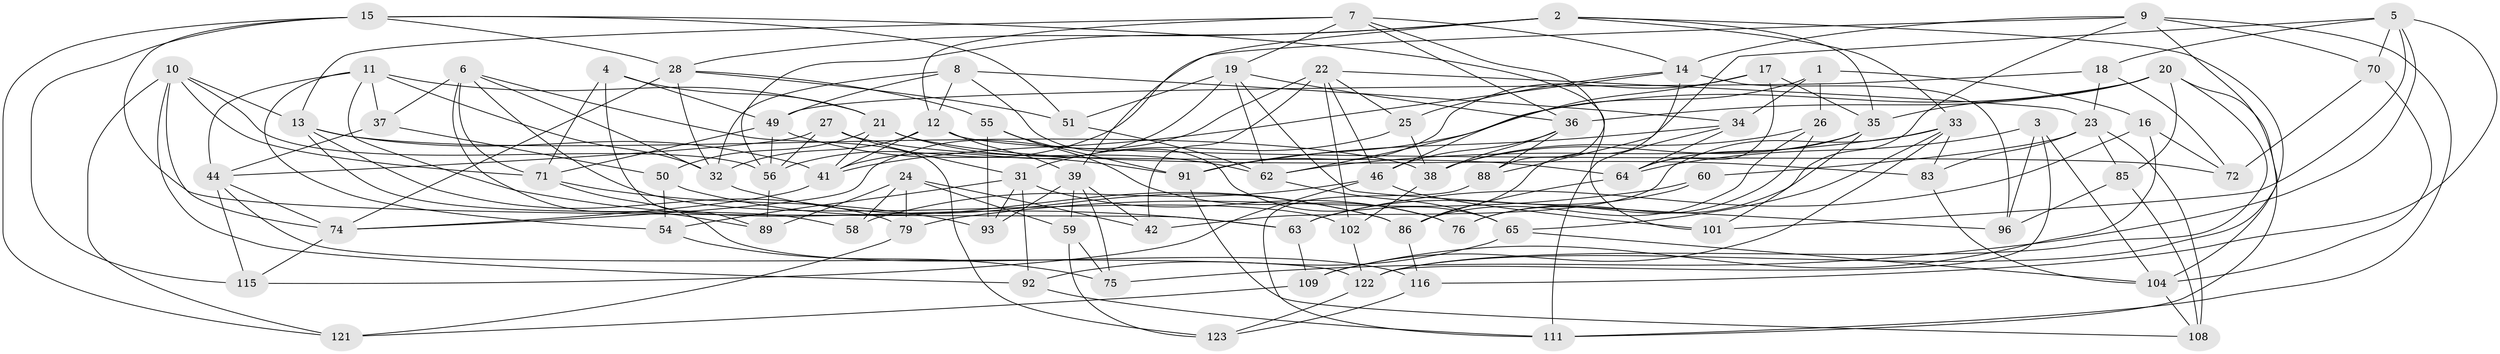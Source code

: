// Generated by graph-tools (version 1.1) at 2025/24/03/03/25 07:24:26]
// undirected, 81 vertices, 201 edges
graph export_dot {
graph [start="1"]
  node [color=gray90,style=filled];
  1;
  2 [super="+95"];
  3;
  4;
  5 [super="+48"];
  6 [super="+112"];
  7 [super="+66"];
  8 [super="+29"];
  9 [super="+47"];
  10 [super="+77"];
  11 [super="+105"];
  12 [super="+30"];
  13 [super="+84"];
  14 [super="+107"];
  15 [super="+98"];
  16;
  17;
  18;
  19 [super="+43"];
  20 [super="+45"];
  21 [super="+87"];
  22 [super="+100"];
  23 [super="+53"];
  24 [super="+82"];
  25;
  26;
  27;
  28 [super="+90"];
  31 [super="+99"];
  32 [super="+81"];
  33 [super="+73"];
  34 [super="+67"];
  35 [super="+40"];
  36 [super="+52"];
  37;
  38 [super="+69"];
  39 [super="+119"];
  41 [super="+61"];
  42;
  44 [super="+78"];
  46 [super="+94"];
  49 [super="+103"];
  50;
  51;
  54;
  55;
  56 [super="+57"];
  58;
  59;
  60;
  62 [super="+117"];
  63 [super="+106"];
  64 [super="+68"];
  65 [super="+113"];
  70;
  71 [super="+80"];
  72;
  74 [super="+118"];
  75;
  76;
  79;
  83;
  85;
  86 [super="+110"];
  88;
  89;
  91 [super="+97"];
  92;
  93;
  96;
  101;
  102;
  104 [super="+114"];
  108;
  109;
  111 [super="+120"];
  115;
  116;
  121;
  122 [super="+124"];
  123;
  1 -- 62;
  1 -- 26;
  1 -- 16;
  1 -- 34;
  2 -- 39;
  2 -- 104;
  2 -- 33;
  2 -- 35;
  2 -- 28;
  2 -- 56;
  3 -- 96;
  3 -- 122;
  3 -- 64;
  3 -- 104;
  4 -- 89;
  4 -- 49;
  4 -- 21;
  4 -- 71;
  5 -- 88;
  5 -- 70;
  5 -- 75;
  5 -- 18;
  5 -- 101;
  5 -- 116;
  6 -- 71;
  6 -- 32;
  6 -- 89;
  6 -- 102;
  6 -- 123;
  6 -- 37;
  7 -- 13;
  7 -- 19;
  7 -- 36;
  7 -- 12;
  7 -- 101;
  7 -- 14;
  8 -- 49;
  8 -- 65 [weight=2];
  8 -- 32;
  8 -- 12;
  8 -- 34;
  9 -- 111;
  9 -- 122;
  9 -- 14;
  9 -- 76;
  9 -- 70;
  9 -- 56;
  10 -- 71;
  10 -- 121;
  10 -- 92;
  10 -- 13;
  10 -- 56;
  10 -- 74;
  11 -- 32;
  11 -- 63;
  11 -- 44;
  11 -- 21;
  11 -- 37;
  11 -- 54;
  12 -- 39;
  12 -- 72;
  12 -- 41;
  12 -- 32;
  13 -- 41;
  13 -- 79;
  13 -- 58;
  13 -- 38;
  14 -- 25;
  14 -- 96;
  14 -- 86;
  14 -- 41;
  15 -- 63;
  15 -- 88;
  15 -- 115;
  15 -- 121;
  15 -- 51;
  15 -- 28;
  16 -- 109;
  16 -- 72;
  16 -- 63;
  17 -- 35;
  17 -- 46;
  17 -- 64;
  17 -- 91;
  18 -- 72;
  18 -- 23;
  18 -- 49;
  19 -- 62;
  19 -- 96;
  19 -- 51;
  19 -- 41;
  19 -- 36;
  20 -- 85;
  20 -- 122;
  20 -- 35;
  20 -- 36;
  20 -- 111;
  20 -- 91;
  21 -- 50;
  21 -- 41;
  21 -- 83;
  21 -- 62;
  22 -- 23;
  22 -- 102;
  22 -- 74;
  22 -- 25;
  22 -- 42;
  22 -- 46;
  23 -- 85;
  23 -- 83;
  23 -- 108;
  23 -- 60;
  24 -- 58 [weight=2];
  24 -- 59;
  24 -- 79;
  24 -- 89;
  24 -- 42;
  25 -- 31;
  25 -- 38;
  26 -- 76;
  26 -- 38;
  26 -- 86;
  27 -- 44;
  27 -- 64;
  27 -- 56;
  27 -- 31;
  28 -- 55;
  28 -- 32;
  28 -- 74;
  28 -- 51;
  31 -- 76;
  31 -- 92;
  31 -- 93;
  31 -- 54;
  32 -- 86;
  33 -- 83;
  33 -- 65;
  33 -- 42;
  33 -- 109;
  33 -- 62;
  34 -- 111 [weight=2];
  34 -- 91;
  34 -- 64;
  35 -- 38;
  35 -- 64;
  35 -- 101;
  36 -- 88;
  36 -- 46;
  36 -- 38;
  37 -- 44;
  37 -- 50;
  38 -- 102;
  39 -- 59;
  39 -- 42;
  39 -- 75;
  39 -- 93;
  41 -- 74;
  44 -- 122;
  44 -- 115;
  44 -- 74;
  46 -- 58;
  46 -- 101;
  46 -- 115;
  49 -- 56;
  49 -- 91;
  49 -- 71;
  50 -- 86;
  50 -- 54;
  51 -- 62;
  54 -- 75;
  55 -- 93;
  55 -- 76;
  55 -- 91;
  56 -- 89;
  59 -- 123;
  59 -- 75;
  60 -- 63 [weight=2];
  60 -- 79;
  62 -- 65;
  63 -- 109;
  64 -- 86;
  65 -- 92;
  65 -- 104;
  70 -- 72;
  70 -- 104;
  71 -- 93;
  71 -- 116;
  74 -- 115;
  79 -- 121;
  83 -- 104;
  85 -- 96;
  85 -- 108;
  86 -- 116;
  88 -- 111;
  91 -- 108;
  92 -- 111;
  102 -- 122;
  104 -- 108;
  109 -- 121;
  116 -- 123;
  122 -- 123;
}

